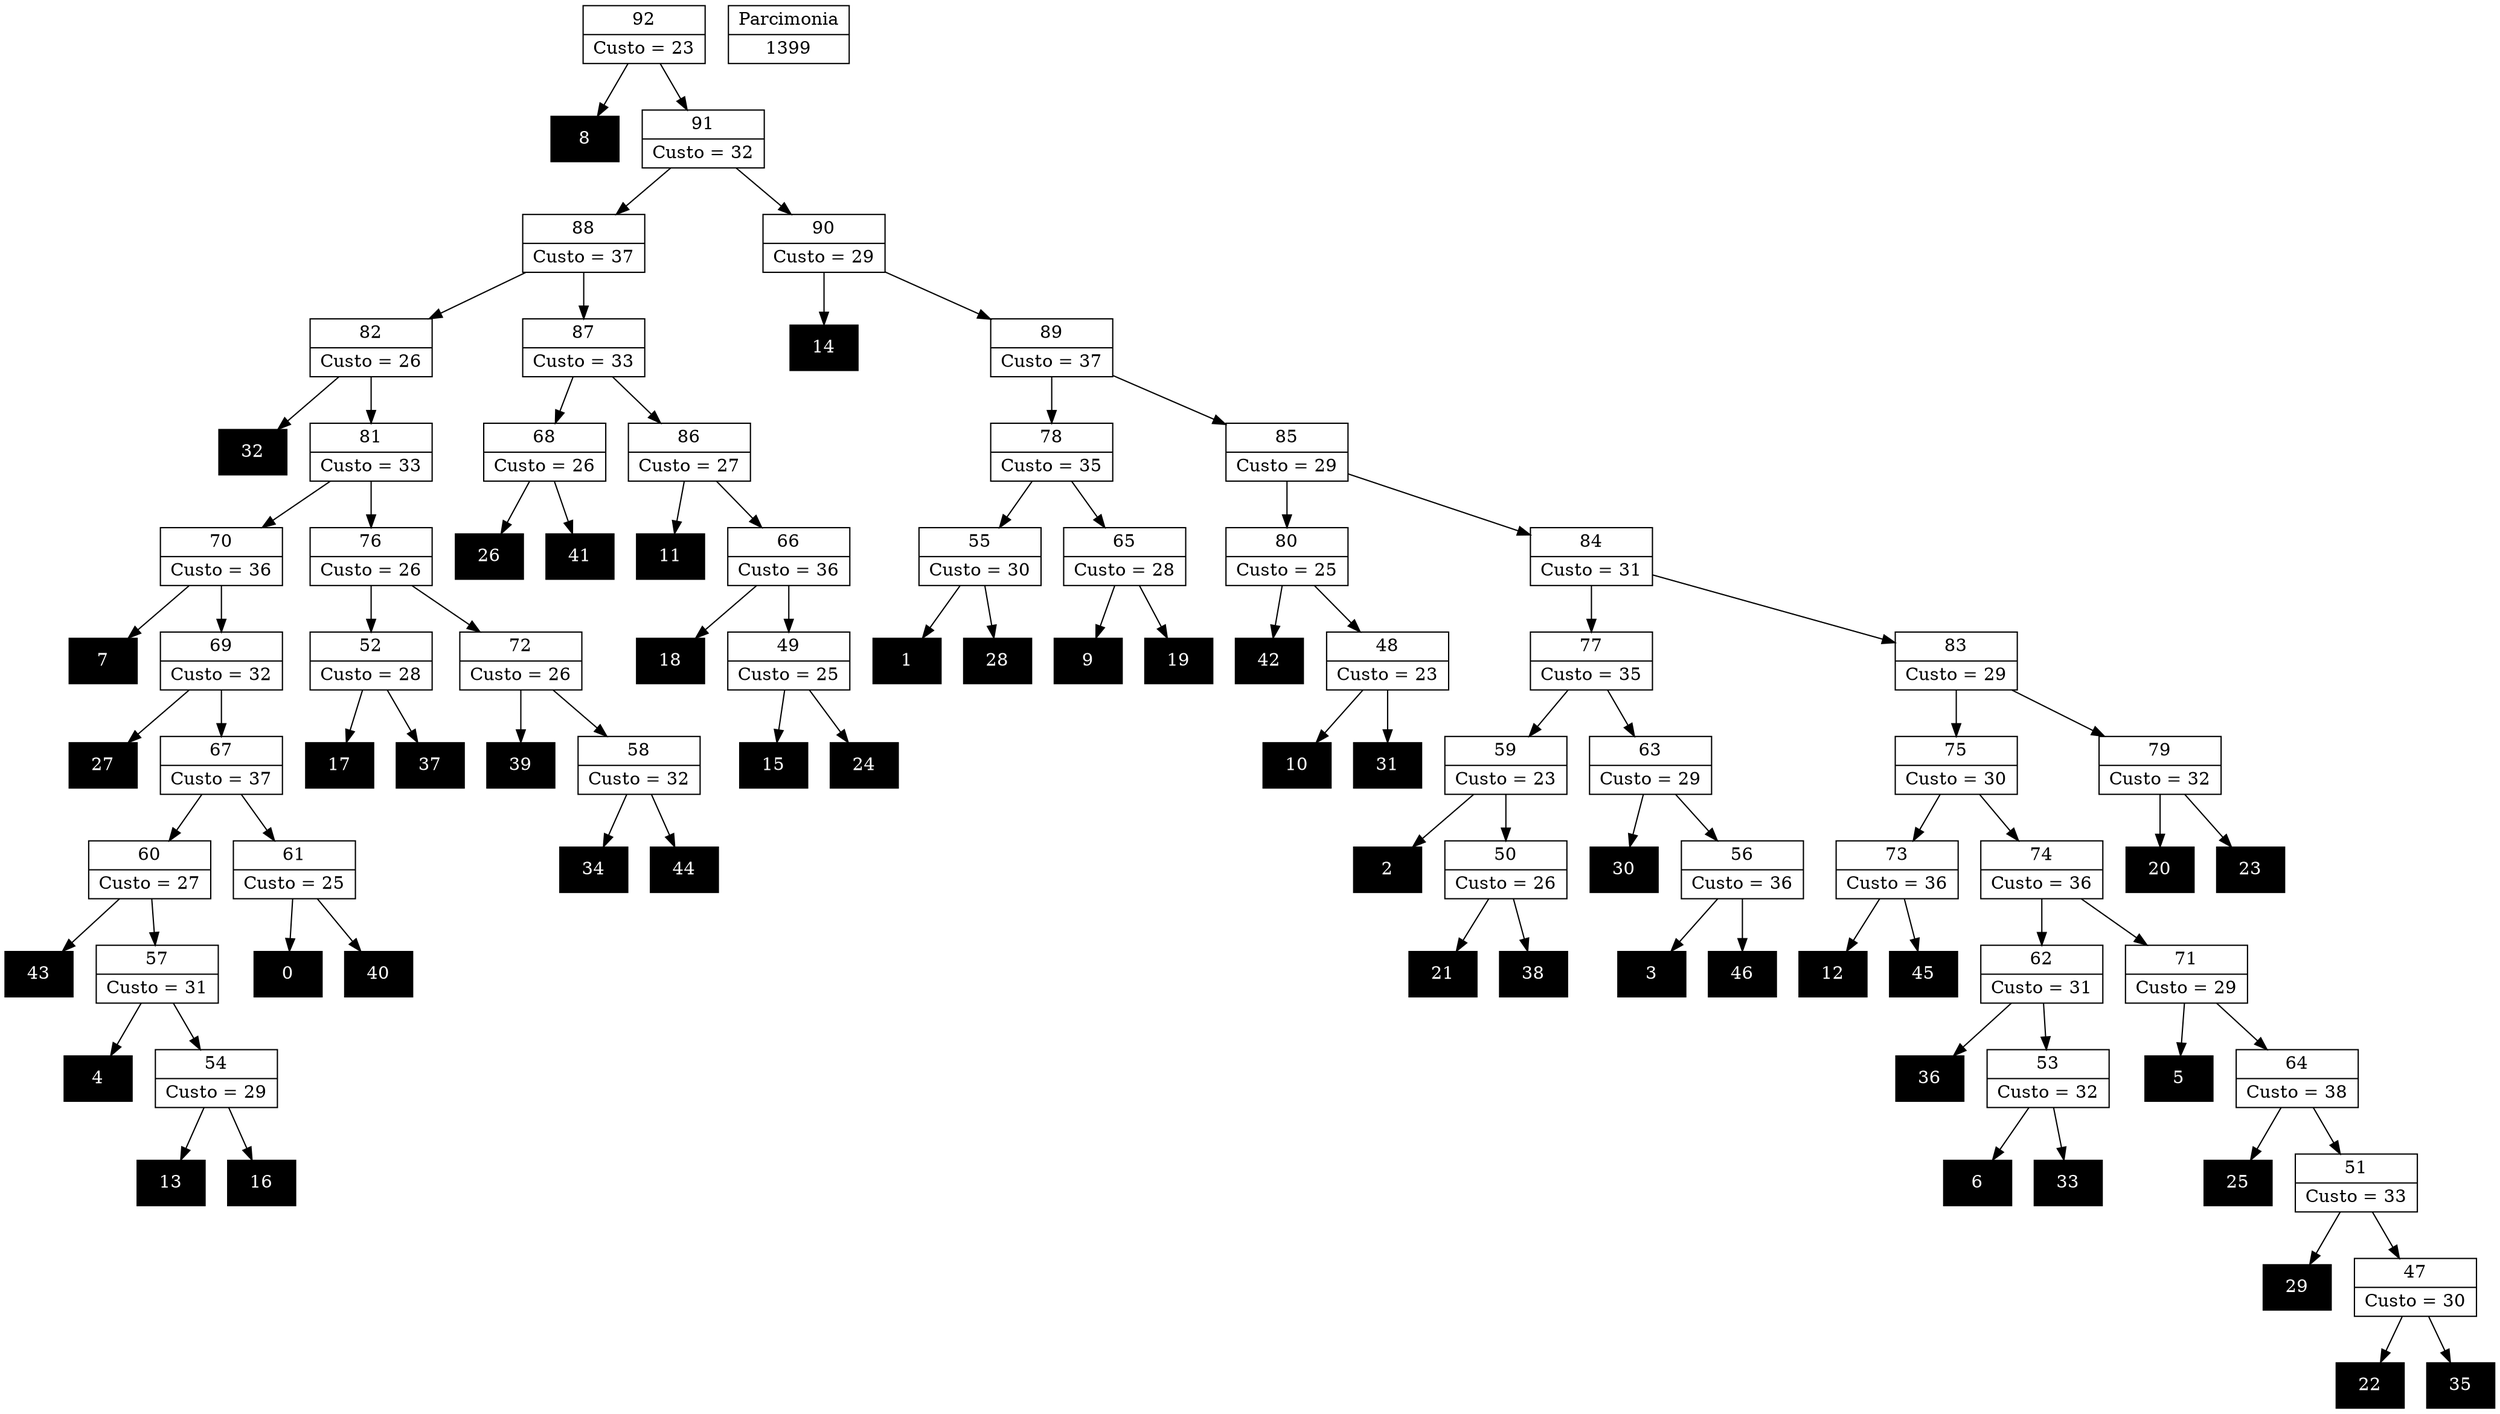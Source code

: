Digraph G {
0 [shape="record", label="{0}",style=filled, color=black, fontcolor=white,fontsize=14, height=0.5]
1 [shape="record", label="{1}",style=filled, color=black, fontcolor=white,fontsize=14, height=0.5]
2 [shape="record", label="{2}",style=filled, color=black, fontcolor=white,fontsize=14, height=0.5]
3 [shape="record", label="{3}",style=filled, color=black, fontcolor=white,fontsize=14, height=0.5]
4 [shape="record", label="{4}",style=filled, color=black, fontcolor=white,fontsize=14, height=0.5]
5 [shape="record", label="{5}",style=filled, color=black, fontcolor=white,fontsize=14, height=0.5]
6 [shape="record", label="{6}",style=filled, color=black, fontcolor=white,fontsize=14, height=0.5]
7 [shape="record", label="{7}",style=filled, color=black, fontcolor=white,fontsize=14, height=0.5]
8 [shape="record", label="{8}",style=filled, color=black, fontcolor=white,fontsize=14, height=0.5]
9 [shape="record", label="{9}",style=filled, color=black, fontcolor=white,fontsize=14, height=0.5]
10 [shape="record", label="{10}",style=filled, color=black, fontcolor=white,fontsize=14, height=0.5]
11 [shape="record", label="{11}",style=filled, color=black, fontcolor=white,fontsize=14, height=0.5]
12 [shape="record", label="{12}",style=filled, color=black, fontcolor=white,fontsize=14, height=0.5]
13 [shape="record", label="{13}",style=filled, color=black, fontcolor=white,fontsize=14, height=0.5]
14 [shape="record", label="{14}",style=filled, color=black, fontcolor=white,fontsize=14, height=0.5]
15 [shape="record", label="{15}",style=filled, color=black, fontcolor=white,fontsize=14, height=0.5]
16 [shape="record", label="{16}",style=filled, color=black, fontcolor=white,fontsize=14, height=0.5]
17 [shape="record", label="{17}",style=filled, color=black, fontcolor=white,fontsize=14, height=0.5]
18 [shape="record", label="{18}",style=filled, color=black, fontcolor=white,fontsize=14, height=0.5]
19 [shape="record", label="{19}",style=filled, color=black, fontcolor=white,fontsize=14, height=0.5]
20 [shape="record", label="{20}",style=filled, color=black, fontcolor=white,fontsize=14, height=0.5]
21 [shape="record", label="{21}",style=filled, color=black, fontcolor=white,fontsize=14, height=0.5]
22 [shape="record", label="{22}",style=filled, color=black, fontcolor=white,fontsize=14, height=0.5]
23 [shape="record", label="{23}",style=filled, color=black, fontcolor=white,fontsize=14, height=0.5]
24 [shape="record", label="{24}",style=filled, color=black, fontcolor=white,fontsize=14, height=0.5]
25 [shape="record", label="{25}",style=filled, color=black, fontcolor=white,fontsize=14, height=0.5]
26 [shape="record", label="{26}",style=filled, color=black, fontcolor=white,fontsize=14, height=0.5]
27 [shape="record", label="{27}",style=filled, color=black, fontcolor=white,fontsize=14, height=0.5]
28 [shape="record", label="{28}",style=filled, color=black, fontcolor=white,fontsize=14, height=0.5]
29 [shape="record", label="{29}",style=filled, color=black, fontcolor=white,fontsize=14, height=0.5]
30 [shape="record", label="{30}",style=filled, color=black, fontcolor=white,fontsize=14, height=0.5]
31 [shape="record", label="{31}",style=filled, color=black, fontcolor=white,fontsize=14, height=0.5]
32 [shape="record", label="{32}",style=filled, color=black, fontcolor=white,fontsize=14, height=0.5]
33 [shape="record", label="{33}",style=filled, color=black, fontcolor=white,fontsize=14, height=0.5]
34 [shape="record", label="{34}",style=filled, color=black, fontcolor=white,fontsize=14, height=0.5]
35 [shape="record", label="{35}",style=filled, color=black, fontcolor=white,fontsize=14, height=0.5]
36 [shape="record", label="{36}",style=filled, color=black, fontcolor=white,fontsize=14, height=0.5]
37 [shape="record", label="{37}",style=filled, color=black, fontcolor=white,fontsize=14, height=0.5]
38 [shape="record", label="{38}",style=filled, color=black, fontcolor=white,fontsize=14, height=0.5]
39 [shape="record", label="{39}",style=filled, color=black, fontcolor=white,fontsize=14, height=0.5]
40 [shape="record", label="{40}",style=filled, color=black, fontcolor=white,fontsize=14, height=0.5]
41 [shape="record", label="{41}",style=filled, color=black, fontcolor=white,fontsize=14, height=0.5]
42 [shape="record", label="{42}",style=filled, color=black, fontcolor=white,fontsize=14, height=0.5]
43 [shape="record", label="{43}",style=filled, color=black, fontcolor=white,fontsize=14, height=0.5]
44 [shape="record", label="{44}",style=filled, color=black, fontcolor=white,fontsize=14, height=0.5]
45 [shape="record", label="{45}",style=filled, color=black, fontcolor=white,fontsize=14, height=0.5]
46 [shape="record", label="{46}",style=filled, color=black, fontcolor=white,fontsize=14, height=0.5]
47 [shape="record", label="{47|Custo = 30}"]
48 [shape="record", label="{48|Custo = 23}"]
49 [shape="record", label="{49|Custo = 25}"]
50 [shape="record", label="{50|Custo = 26}"]
51 [shape="record", label="{51|Custo = 33}"]
52 [shape="record", label="{52|Custo = 28}"]
53 [shape="record", label="{53|Custo = 32}"]
54 [shape="record", label="{54|Custo = 29}"]
55 [shape="record", label="{55|Custo = 30}"]
56 [shape="record", label="{56|Custo = 36}"]
57 [shape="record", label="{57|Custo = 31}"]
58 [shape="record", label="{58|Custo = 32}"]
59 [shape="record", label="{59|Custo = 23}"]
60 [shape="record", label="{60|Custo = 27}"]
61 [shape="record", label="{61|Custo = 25}"]
62 [shape="record", label="{62|Custo = 31}"]
63 [shape="record", label="{63|Custo = 29}"]
64 [shape="record", label="{64|Custo = 38}"]
65 [shape="record", label="{65|Custo = 28}"]
66 [shape="record", label="{66|Custo = 36}"]
67 [shape="record", label="{67|Custo = 37}"]
68 [shape="record", label="{68|Custo = 26}"]
69 [shape="record", label="{69|Custo = 32}"]
70 [shape="record", label="{70|Custo = 36}"]
71 [shape="record", label="{71|Custo = 29}"]
72 [shape="record", label="{72|Custo = 26}"]
73 [shape="record", label="{73|Custo = 36}"]
74 [shape="record", label="{74|Custo = 36}"]
75 [shape="record", label="{75|Custo = 30}"]
76 [shape="record", label="{76|Custo = 26}"]
77 [shape="record", label="{77|Custo = 35}"]
78 [shape="record", label="{78|Custo = 35}"]
79 [shape="record", label="{79|Custo = 32}"]
80 [shape="record", label="{80|Custo = 25}"]
81 [shape="record", label="{81|Custo = 33}"]
82 [shape="record", label="{82|Custo = 26}"]
83 [shape="record", label="{83|Custo = 29}"]
84 [shape="record", label="{84|Custo = 31}"]
85 [shape="record", label="{85|Custo = 29}"]
86 [shape="record", label="{86|Custo = 27}"]
87 [shape="record", label="{87|Custo = 33}"]
88 [shape="record", label="{88|Custo = 37}"]
89 [shape="record", label="{89|Custo = 37}"]
90 [shape="record", label="{90|Custo = 29}"]
91 [shape="record", label="{91|Custo = 32}"]
92 [shape="record", label="{92|Custo = 23}"]

47->35
47->22
48->31
48->10
49->24
49->15
50->38
50->21
51->47
51->29
52->37
52->17
53->33
53->6
54->16
54->13
55->28
55->1
56->46
56->3
57->54
57->4
58->44
58->34
59->50
59->2
60->57
60->43
61->40
61->0
62->53
62->36
63->56
63->30
64->51
64->25
65->19
65->9
66->49
66->18
67->61
67->60
68->41
68->26
69->67
69->27
70->69
70->7
71->64
71->5
72->58
72->39
73->45
73->12
74->71
74->62
75->74
75->73
76->72
76->52
77->63
77->59
78->65
78->55
79->23
79->20
80->48
80->42
81->76
81->70
82->81
82->32
83->79
83->75
84->83
84->77
85->84
85->80
86->66
86->11
87->86
87->68
88->87
88->82
89->85
89->78
90->89
90->14
91->90
91->88
92->91
92->8

1399 [shape="record", label="{Parcimonia|1399}"]
}